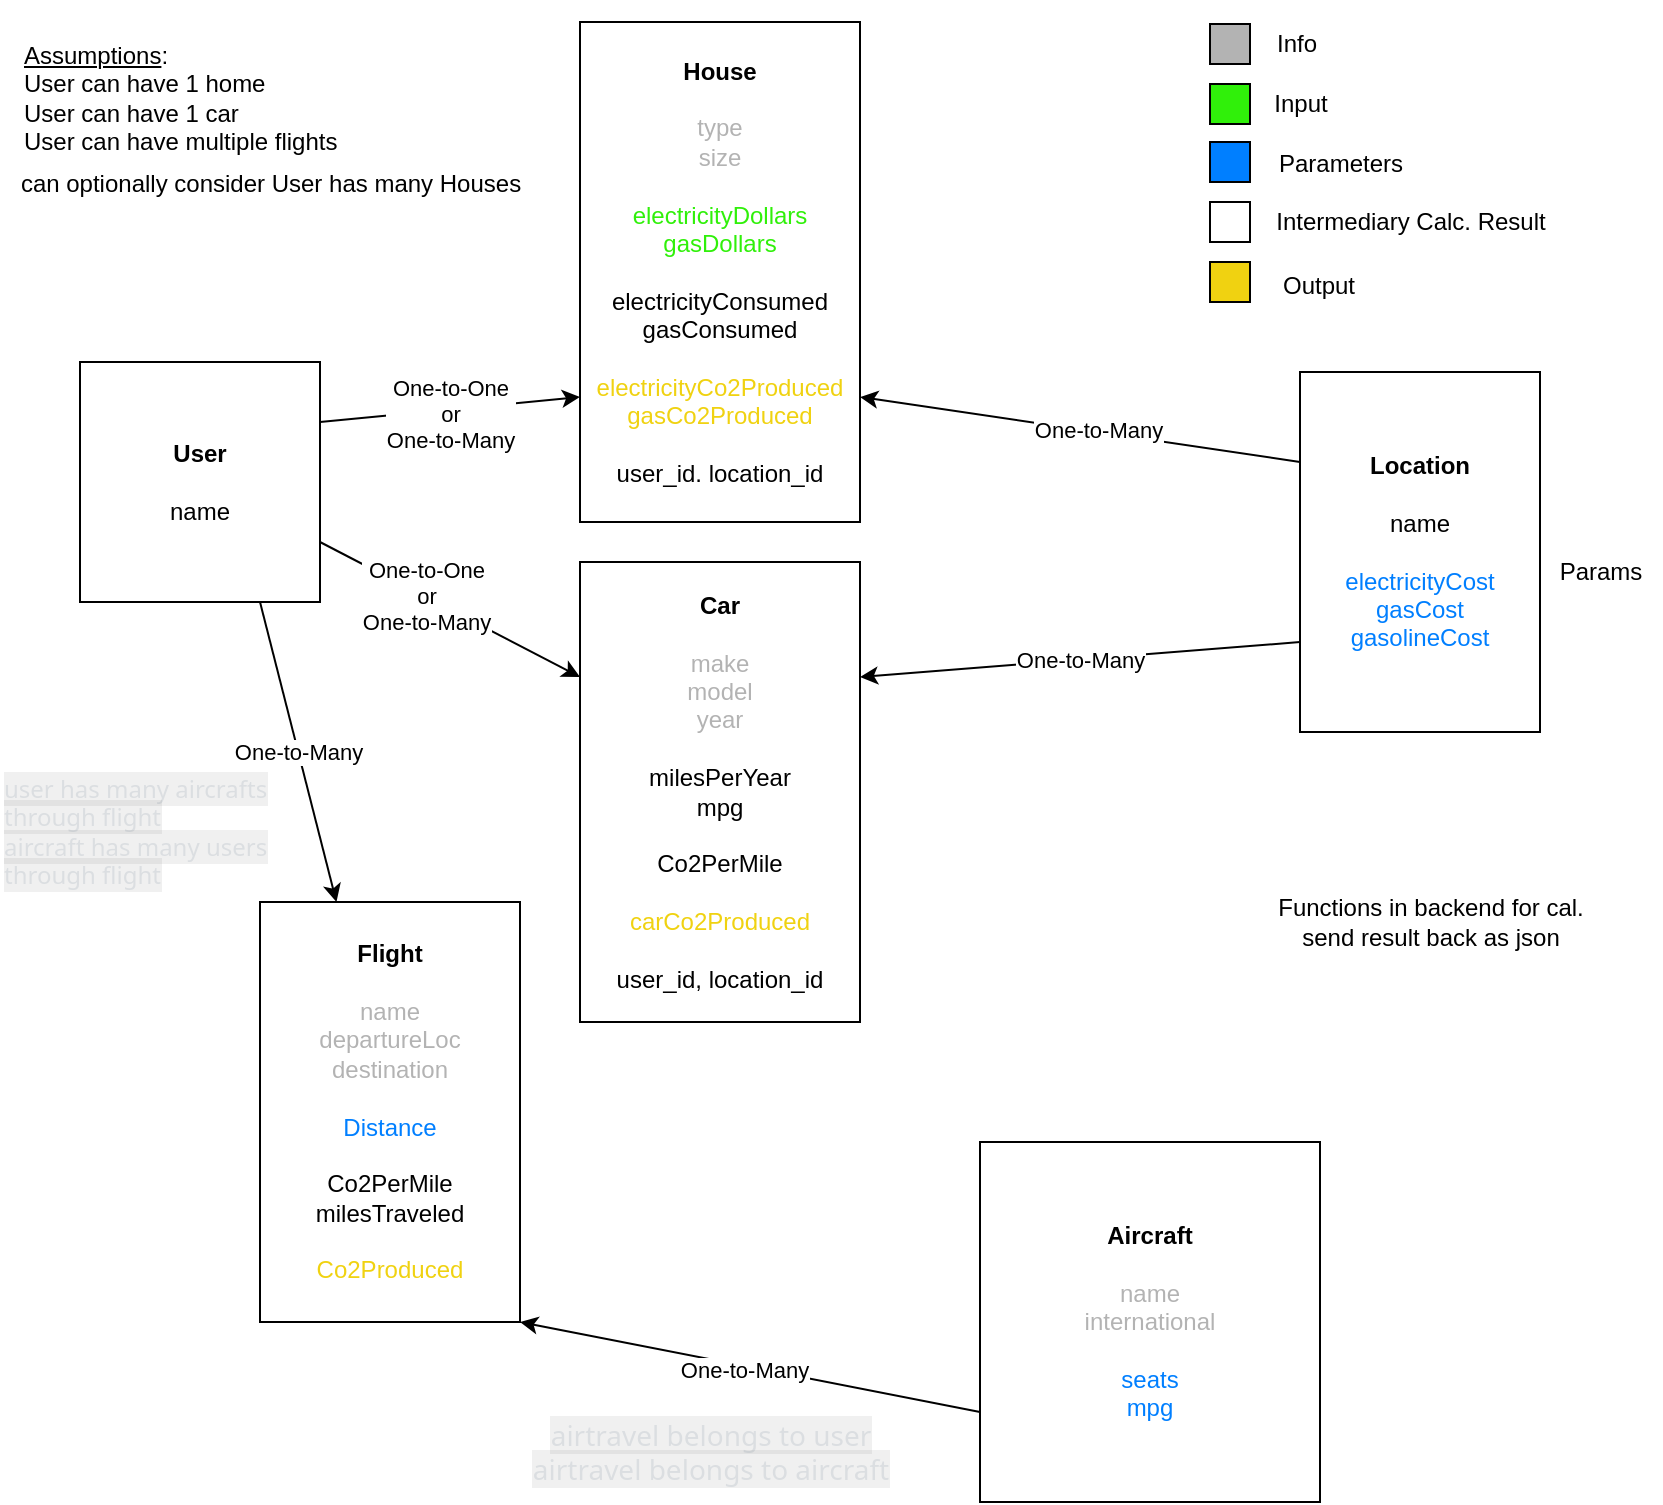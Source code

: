 <mxfile>
    <diagram id="IlFX4f9ja2N9C_9pvkQi" name="Page-1">
        <mxGraphModel dx="612" dy="507" grid="1" gridSize="10" guides="1" tooltips="1" connect="1" arrows="1" fold="1" page="1" pageScale="1" pageWidth="850" pageHeight="1100" math="0" shadow="0">
            <root>
                <mxCell id="0"/>
                <mxCell id="1" parent="0"/>
                <mxCell id="80" value="" style="rounded=0;whiteSpace=wrap;html=1;strokeColor=#FFFFFF;fontColor=#B3B3B3;fillColor=none;" parent="1" vertex="1">
                    <mxGeometry x="600" width="240" height="160" as="geometry"/>
                </mxCell>
                <mxCell id="10" value="One-to-Many" style="edgeStyle=none;html=1;exitX=0.75;exitY=1;exitDx=0;exitDy=0;" parent="1" source="2" target="13" edge="1">
                    <mxGeometry relative="1" as="geometry"/>
                </mxCell>
                <mxCell id="56" style="edgeStyle=none;html=1;exitX=1;exitY=0.25;exitDx=0;exitDy=0;entryX=0;entryY=0.75;entryDx=0;entryDy=0;" parent="1" source="2" target="3" edge="1">
                    <mxGeometry relative="1" as="geometry"/>
                </mxCell>
                <mxCell id="59" value="One-to-One&lt;br&gt;or&lt;br&gt;One-to-Many" style="edgeLabel;html=1;align=center;verticalAlign=middle;resizable=0;points=[];" parent="56" vertex="1" connectable="0">
                    <mxGeometry x="-0.007" y="-2" relative="1" as="geometry">
                        <mxPoint as="offset"/>
                    </mxGeometry>
                </mxCell>
                <mxCell id="60" style="edgeStyle=none;html=1;exitX=1;exitY=0.75;exitDx=0;exitDy=0;entryX=0;entryY=0.25;entryDx=0;entryDy=0;" parent="1" source="2" target="29" edge="1">
                    <mxGeometry relative="1" as="geometry"/>
                </mxCell>
                <mxCell id="82" value="One-to-One&lt;br&gt;or&lt;br&gt;One-to-Many" style="edgeLabel;html=1;align=center;verticalAlign=middle;resizable=0;points=[];" parent="60" vertex="1" connectable="0">
                    <mxGeometry x="-0.194" y="1" relative="1" as="geometry">
                        <mxPoint as="offset"/>
                    </mxGeometry>
                </mxCell>
                <mxCell id="2" value="&lt;b&gt;User&lt;/b&gt;&lt;br&gt;&lt;br&gt;name" style="rounded=0;whiteSpace=wrap;html=1;" parent="1" vertex="1">
                    <mxGeometry x="50" y="180" width="120" height="120" as="geometry"/>
                </mxCell>
                <mxCell id="3" value="&lt;b&gt;House&lt;/b&gt;&lt;br&gt;&lt;br&gt;&lt;font color=&quot;#b3b3b3&quot;&gt;type&lt;br&gt;size&lt;/font&gt;&lt;br&gt;&lt;br&gt;&lt;font color=&quot;#30f00a&quot;&gt;electricityDollars&lt;br&gt;gasDollars&lt;br&gt;&lt;/font&gt;&lt;br&gt;electricityConsumed&lt;br&gt;gasConsumed&lt;br&gt;&lt;br&gt;&lt;font color=&quot;#f0d211&quot;&gt;electricityCo2Produced&lt;br&gt;gasCo2Produced&lt;br&gt;&lt;/font&gt;&lt;br&gt;user_id. location_id" style="rounded=0;whiteSpace=wrap;html=1;" parent="1" vertex="1">
                    <mxGeometry x="300" y="10" width="140" height="250" as="geometry"/>
                </mxCell>
                <mxCell id="8" value="&lt;u&gt;Assumptions&lt;/u&gt;:&lt;br&gt;User can have 1 home&lt;br&gt;User can have 1 car&lt;br&gt;User can have multiple flights" style="text;html=1;align=left;verticalAlign=center;resizable=0;points=[];autosize=1;strokeColor=none;fillColor=none;" parent="1" vertex="1">
                    <mxGeometry x="20" y="6" width="180" height="70" as="geometry"/>
                </mxCell>
                <mxCell id="13" value="&lt;b&gt;Flight&lt;/b&gt;&lt;br&gt;&lt;br&gt;&lt;font color=&quot;#b3b3b3&quot;&gt;name&lt;br&gt;departureLoc&lt;br&gt;destination&lt;/font&gt;&lt;br&gt;&lt;br&gt;&lt;font color=&quot;#007fff&quot;&gt;Distance&lt;/font&gt;&lt;br&gt;&lt;br&gt;Co2PerMile&lt;br&gt;milesTraveled&lt;br&gt;&lt;br&gt;&lt;font color=&quot;#f0d211&quot;&gt;Co2Produced&lt;/font&gt;" style="rounded=0;whiteSpace=wrap;html=1;" parent="1" vertex="1">
                    <mxGeometry x="140" y="450" width="130" height="210" as="geometry"/>
                </mxCell>
                <mxCell id="14" value="Functions in backend for cal.&lt;br&gt;send result back as json&lt;br&gt;" style="text;html=1;align=center;verticalAlign=middle;resizable=0;points=[];autosize=1;strokeColor=none;fillColor=none;" parent="1" vertex="1">
                    <mxGeometry x="635" y="440" width="180" height="40" as="geometry"/>
                </mxCell>
                <mxCell id="22" value="Info" style="text;html=1;align=center;verticalAlign=middle;resizable=0;points=[];autosize=1;strokeColor=none;fillColor=none;" parent="1" vertex="1">
                    <mxGeometry x="355" y="410" width="40" height="30" as="geometry"/>
                </mxCell>
                <mxCell id="29" value="&lt;b&gt;Car&lt;/b&gt;&lt;br&gt;&lt;br&gt;&lt;font color=&quot;#b3b3b3&quot;&gt;make&lt;br&gt;model&lt;br&gt;year&lt;/font&gt;&lt;br&gt;&lt;br&gt;milesPerYear&lt;br&gt;mpg&lt;br&gt;&lt;br&gt;Co2PerMile&lt;br&gt;&lt;br&gt;&lt;font color=&quot;#f0d211&quot;&gt;carCo2Produced&lt;/font&gt;&lt;br&gt;&lt;br&gt;user_id, location_id" style="rounded=0;whiteSpace=wrap;html=1;" parent="1" vertex="1">
                    <mxGeometry x="300" y="280" width="140" height="230" as="geometry"/>
                </mxCell>
                <mxCell id="64" style="edgeStyle=none;html=1;exitX=0;exitY=0.25;exitDx=0;exitDy=0;entryX=1;entryY=0.75;entryDx=0;entryDy=0;" parent="1" source="40" target="3" edge="1">
                    <mxGeometry relative="1" as="geometry"/>
                </mxCell>
                <mxCell id="65" value="One-to-Many" style="edgeLabel;html=1;align=center;verticalAlign=middle;resizable=0;points=[];" parent="64" vertex="1" connectable="0">
                    <mxGeometry x="-0.08" y="-1" relative="1" as="geometry">
                        <mxPoint as="offset"/>
                    </mxGeometry>
                </mxCell>
                <mxCell id="66" value="One-to-Many" style="edgeStyle=none;html=1;exitX=0;exitY=0.75;exitDx=0;exitDy=0;entryX=1;entryY=0.25;entryDx=0;entryDy=0;" parent="1" source="40" target="29" edge="1">
                    <mxGeometry relative="1" as="geometry"/>
                </mxCell>
                <mxCell id="40" value="&lt;b&gt;Location&lt;/b&gt;&lt;br&gt;&lt;br&gt;name&lt;br&gt;&lt;br&gt;&lt;font color=&quot;#007fff&quot;&gt;electricityCost&lt;br&gt;gasCost&lt;br&gt;gasolineCost&lt;/font&gt;" style="rounded=0;whiteSpace=wrap;html=1;" parent="1" vertex="1">
                    <mxGeometry x="660" y="185" width="120" height="180" as="geometry"/>
                </mxCell>
                <mxCell id="45" value="Params" style="text;html=1;align=center;verticalAlign=middle;resizable=0;points=[];autosize=1;strokeColor=none;fillColor=none;" parent="1" vertex="1">
                    <mxGeometry x="780" y="270" width="60" height="30" as="geometry"/>
                </mxCell>
                <mxCell id="51" style="edgeStyle=none;html=1;exitX=0;exitY=0.75;exitDx=0;exitDy=0;entryX=1;entryY=1;entryDx=0;entryDy=0;" parent="1" source="48" target="13" edge="1">
                    <mxGeometry relative="1" as="geometry"/>
                </mxCell>
                <mxCell id="52" value="One-to-Many" style="edgeLabel;html=1;align=center;verticalAlign=middle;resizable=0;points=[];" parent="51" vertex="1" connectable="0">
                    <mxGeometry x="0.024" y="2" relative="1" as="geometry">
                        <mxPoint as="offset"/>
                    </mxGeometry>
                </mxCell>
                <mxCell id="48" value="&lt;b&gt;Aircraft&lt;/b&gt;&lt;br&gt;&lt;br&gt;&lt;font color=&quot;#b3b3b3&quot;&gt;name&lt;br&gt;international&lt;/font&gt;&lt;br&gt;&lt;br&gt;&lt;font color=&quot;#007fff&quot;&gt;seats&lt;br&gt;mpg&lt;/font&gt;" style="whiteSpace=wrap;html=1;" parent="1" vertex="1">
                    <mxGeometry x="500" y="570" width="170" height="180" as="geometry"/>
                </mxCell>
                <mxCell id="49" value="Parameters" style="text;html=1;align=center;verticalAlign=middle;resizable=0;points=[];autosize=1;strokeColor=none;fillColor=none;" parent="1" vertex="1">
                    <mxGeometry x="635" y="66" width="90" height="30" as="geometry"/>
                </mxCell>
                <mxCell id="50" value="Info" style="text;html=1;align=center;verticalAlign=middle;resizable=0;points=[];autosize=1;strokeColor=none;fillColor=none;" parent="1" vertex="1">
                    <mxGeometry x="638" y="6" width="40" height="30" as="geometry"/>
                </mxCell>
                <mxCell id="54" value="&lt;span style=&quot;color: oklab(0.899 -0.002 -0.005); font-family: &amp;quot;gg sans&amp;quot;, &amp;quot;Noto Sans&amp;quot;, &amp;quot;Helvetica Neue&amp;quot;, Helvetica, Arial, sans-serif, &amp;quot;Apple Symbols&amp;quot;; font-style: normal; font-variant-ligatures: normal; font-variant-caps: normal; font-weight: 400; letter-spacing: normal; orphans: 2; text-align: left; text-indent: 0px; text-transform: none; widows: 2; word-spacing: 0px; -webkit-text-stroke-width: 0px; background-color: oklab(0.085 0.0 0.0 / 0.06); text-decoration-thickness: initial; text-decoration-style: initial; text-decoration-color: initial; float: none; display: inline !important;&quot;&gt;&lt;font style=&quot;font-size: 12px;&quot;&gt;user has many aircrafts through flight&lt;br&gt;aircraft has many users through flight&lt;/font&gt;&lt;/span&gt;" style="text;whiteSpace=wrap;html=1;" parent="1" vertex="1">
                    <mxGeometry x="10" y="380" width="140" height="60" as="geometry"/>
                </mxCell>
                <mxCell id="55" value="&lt;span style=&quot;color: oklab(0.899 -0.002 -0.005); font-family: &amp;quot;gg sans&amp;quot;, &amp;quot;Noto Sans&amp;quot;, &amp;quot;Helvetica Neue&amp;quot;, Helvetica, Arial, sans-serif, &amp;quot;Apple Symbols&amp;quot;; text-align: left; background-color: oklab(0.085 0.0 0.0 / 0.06);&quot;&gt;&lt;font style=&quot;font-size: 14px;&quot;&gt;airtravel belongs to user&lt;br/&gt;airtravel belongs to aircraft&lt;/font&gt;&lt;/span&gt;" style="text;html=1;align=center;verticalAlign=middle;resizable=0;points=[];autosize=1;strokeColor=none;fillColor=none;fontSize=14;" parent="1" vertex="1">
                    <mxGeometry x="270" y="700" width="190" height="50" as="geometry"/>
                </mxCell>
                <mxCell id="58" value="can optionally consider User has many Houses" style="text;html=1;align=center;verticalAlign=middle;resizable=0;points=[];autosize=1;strokeColor=none;fillColor=none;" parent="1" vertex="1">
                    <mxGeometry x="10" y="76" width="270" height="30" as="geometry"/>
                </mxCell>
                <mxCell id="70" value="Intermediary Calc. Result" style="text;html=1;align=center;verticalAlign=middle;resizable=0;points=[];autosize=1;strokeColor=none;fillColor=none;" parent="1" vertex="1">
                    <mxGeometry x="635" y="95" width="160" height="30" as="geometry"/>
                </mxCell>
                <mxCell id="72" value="Input" style="text;html=1;align=center;verticalAlign=middle;resizable=0;points=[];autosize=1;strokeColor=none;fillColor=none;" parent="1" vertex="1">
                    <mxGeometry x="635" y="36" width="50" height="30" as="geometry"/>
                </mxCell>
                <mxCell id="73" value="Output" style="text;html=1;align=center;verticalAlign=middle;resizable=0;points=[];autosize=1;strokeColor=none;fillColor=none;" parent="1" vertex="1">
                    <mxGeometry x="639" y="127" width="60" height="30" as="geometry"/>
                </mxCell>
                <mxCell id="74" value="" style="whiteSpace=wrap;html=1;aspect=fixed;strokeColor=#000000;fontColor=#B3B3B3;fillColor=#B3B3B3;" parent="1" vertex="1">
                    <mxGeometry x="615" y="11" width="20" height="20" as="geometry"/>
                </mxCell>
                <mxCell id="76" value="" style="whiteSpace=wrap;html=1;aspect=fixed;strokeColor=#000000;fontColor=#B3B3B3;fillColor=#30F00A;" parent="1" vertex="1">
                    <mxGeometry x="615" y="41" width="20" height="20" as="geometry"/>
                </mxCell>
                <mxCell id="77" value="" style="whiteSpace=wrap;html=1;aspect=fixed;strokeColor=#000000;fontColor=#B3B3B3;fillColor=#007FFF;" parent="1" vertex="1">
                    <mxGeometry x="615" y="70" width="20" height="20" as="geometry"/>
                </mxCell>
                <mxCell id="78" value="" style="whiteSpace=wrap;html=1;aspect=fixed;strokeColor=#000000;fontColor=#B3B3B3;fillColor=#FFFFFF;" parent="1" vertex="1">
                    <mxGeometry x="615" y="100" width="20" height="20" as="geometry"/>
                </mxCell>
                <mxCell id="79" value="" style="whiteSpace=wrap;html=1;aspect=fixed;strokeColor=#000000;fontColor=#B3B3B3;fillColor=#F0D211;" parent="1" vertex="1">
                    <mxGeometry x="615" y="130" width="20" height="20" as="geometry"/>
                </mxCell>
                <mxCell id="81" value="&lt;b&gt;&lt;font color=&quot;#ffffff&quot;&gt;LEGEND&lt;/font&gt;&lt;/b&gt;" style="text;html=1;align=center;verticalAlign=middle;resizable=0;points=[];autosize=1;strokeColor=none;fillColor=none;fontColor=#B3B3B3;" parent="1" vertex="1">
                    <mxGeometry x="699" y="6" width="70" height="30" as="geometry"/>
                </mxCell>
            </root>
        </mxGraphModel>
    </diagram>
</mxfile>